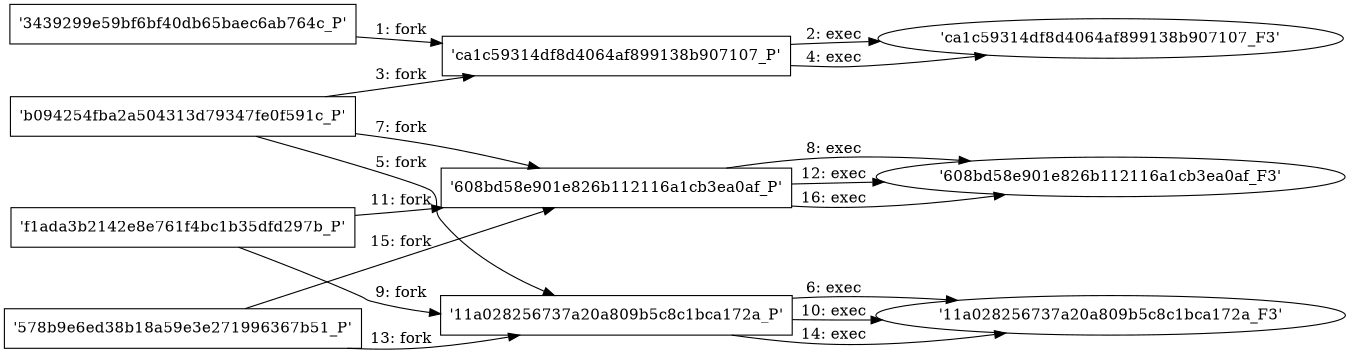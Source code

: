 digraph "D:\Learning\Paper\apt\基于CTI的攻击预警\Dataset\攻击图\ASGfromALLCTI\This World Password Day consider ditching passwords altogether.dot" {
rankdir="LR"
size="9"
fixedsize="false"
splines="true"
nodesep=0.3
ranksep=0
fontsize=10
overlap="scalexy"
engine= "neato"
	"'3439299e59bf6bf40db65baec6ab764c_P'" [node_type=Process shape=box]
	"'ca1c59314df8d4064af899138b907107_P'" [node_type=Process shape=box]
	"'3439299e59bf6bf40db65baec6ab764c_P'" -> "'ca1c59314df8d4064af899138b907107_P'" [label="1: fork"]
	"'ca1c59314df8d4064af899138b907107_P'" [node_type=Process shape=box]
	"'ca1c59314df8d4064af899138b907107_F3'" [node_type=File shape=ellipse]
	"'ca1c59314df8d4064af899138b907107_P'" -> "'ca1c59314df8d4064af899138b907107_F3'" [label="2: exec"]
	"'b094254fba2a504313d79347fe0f591c_P'" [node_type=Process shape=box]
	"'ca1c59314df8d4064af899138b907107_P'" [node_type=Process shape=box]
	"'b094254fba2a504313d79347fe0f591c_P'" -> "'ca1c59314df8d4064af899138b907107_P'" [label="3: fork"]
	"'ca1c59314df8d4064af899138b907107_P'" [node_type=Process shape=box]
	"'ca1c59314df8d4064af899138b907107_F3'" [node_type=File shape=ellipse]
	"'ca1c59314df8d4064af899138b907107_P'" -> "'ca1c59314df8d4064af899138b907107_F3'" [label="4: exec"]
	"'b094254fba2a504313d79347fe0f591c_P'" [node_type=Process shape=box]
	"'11a028256737a20a809b5c8c1bca172a_P'" [node_type=Process shape=box]
	"'b094254fba2a504313d79347fe0f591c_P'" -> "'11a028256737a20a809b5c8c1bca172a_P'" [label="5: fork"]
	"'11a028256737a20a809b5c8c1bca172a_P'" [node_type=Process shape=box]
	"'11a028256737a20a809b5c8c1bca172a_F3'" [node_type=File shape=ellipse]
	"'11a028256737a20a809b5c8c1bca172a_P'" -> "'11a028256737a20a809b5c8c1bca172a_F3'" [label="6: exec"]
	"'b094254fba2a504313d79347fe0f591c_P'" [node_type=Process shape=box]
	"'608bd58e901e826b112116a1cb3ea0af_P'" [node_type=Process shape=box]
	"'b094254fba2a504313d79347fe0f591c_P'" -> "'608bd58e901e826b112116a1cb3ea0af_P'" [label="7: fork"]
	"'608bd58e901e826b112116a1cb3ea0af_P'" [node_type=Process shape=box]
	"'608bd58e901e826b112116a1cb3ea0af_F3'" [node_type=File shape=ellipse]
	"'608bd58e901e826b112116a1cb3ea0af_P'" -> "'608bd58e901e826b112116a1cb3ea0af_F3'" [label="8: exec"]
	"'f1ada3b2142e8e761f4bc1b35dfd297b_P'" [node_type=Process shape=box]
	"'11a028256737a20a809b5c8c1bca172a_P'" [node_type=Process shape=box]
	"'f1ada3b2142e8e761f4bc1b35dfd297b_P'" -> "'11a028256737a20a809b5c8c1bca172a_P'" [label="9: fork"]
	"'11a028256737a20a809b5c8c1bca172a_P'" [node_type=Process shape=box]
	"'11a028256737a20a809b5c8c1bca172a_F3'" [node_type=File shape=ellipse]
	"'11a028256737a20a809b5c8c1bca172a_P'" -> "'11a028256737a20a809b5c8c1bca172a_F3'" [label="10: exec"]
	"'f1ada3b2142e8e761f4bc1b35dfd297b_P'" [node_type=Process shape=box]
	"'608bd58e901e826b112116a1cb3ea0af_P'" [node_type=Process shape=box]
	"'f1ada3b2142e8e761f4bc1b35dfd297b_P'" -> "'608bd58e901e826b112116a1cb3ea0af_P'" [label="11: fork"]
	"'608bd58e901e826b112116a1cb3ea0af_P'" [node_type=Process shape=box]
	"'608bd58e901e826b112116a1cb3ea0af_F3'" [node_type=File shape=ellipse]
	"'608bd58e901e826b112116a1cb3ea0af_P'" -> "'608bd58e901e826b112116a1cb3ea0af_F3'" [label="12: exec"]
	"'578b9e6ed38b18a59e3e271996367b51_P'" [node_type=Process shape=box]
	"'11a028256737a20a809b5c8c1bca172a_P'" [node_type=Process shape=box]
	"'578b9e6ed38b18a59e3e271996367b51_P'" -> "'11a028256737a20a809b5c8c1bca172a_P'" [label="13: fork"]
	"'11a028256737a20a809b5c8c1bca172a_P'" [node_type=Process shape=box]
	"'11a028256737a20a809b5c8c1bca172a_F3'" [node_type=File shape=ellipse]
	"'11a028256737a20a809b5c8c1bca172a_P'" -> "'11a028256737a20a809b5c8c1bca172a_F3'" [label="14: exec"]
	"'578b9e6ed38b18a59e3e271996367b51_P'" [node_type=Process shape=box]
	"'608bd58e901e826b112116a1cb3ea0af_P'" [node_type=Process shape=box]
	"'578b9e6ed38b18a59e3e271996367b51_P'" -> "'608bd58e901e826b112116a1cb3ea0af_P'" [label="15: fork"]
	"'608bd58e901e826b112116a1cb3ea0af_P'" [node_type=Process shape=box]
	"'608bd58e901e826b112116a1cb3ea0af_F3'" [node_type=File shape=ellipse]
	"'608bd58e901e826b112116a1cb3ea0af_P'" -> "'608bd58e901e826b112116a1cb3ea0af_F3'" [label="16: exec"]
}
